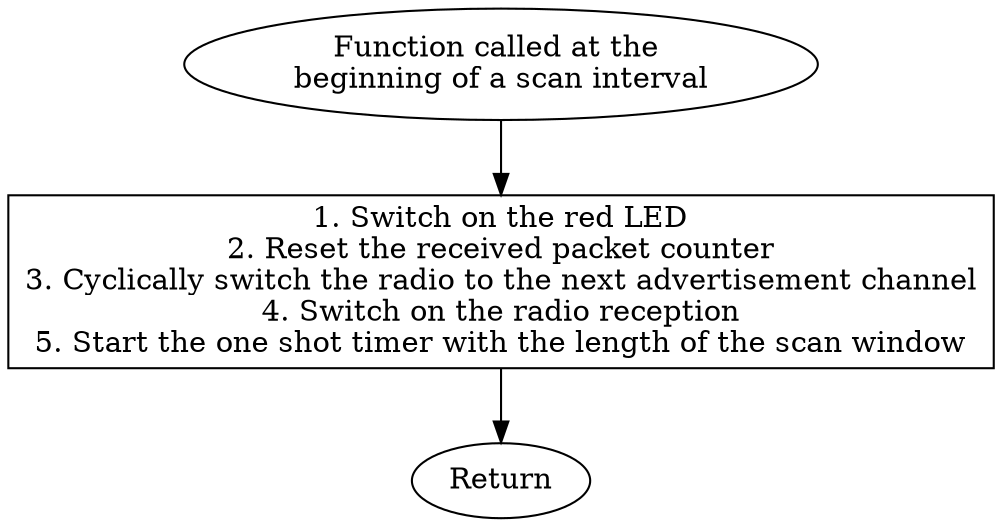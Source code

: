  digraph scan_interval{
  start [shape = oval,label ="Function called at the \nbeginning of a scan interval"]
 	led_on [shape = box,label ="1. Switch on the red LED
2. Reset the received packet counter
3. Cyclically switch the radio to the next advertisement channel
4. Switch on the radio reception
5. Start the one shot timer with the length of the scan window"]
 	stop [shape = oval, label ="Return"]
 	start->led_on->stop;
 }